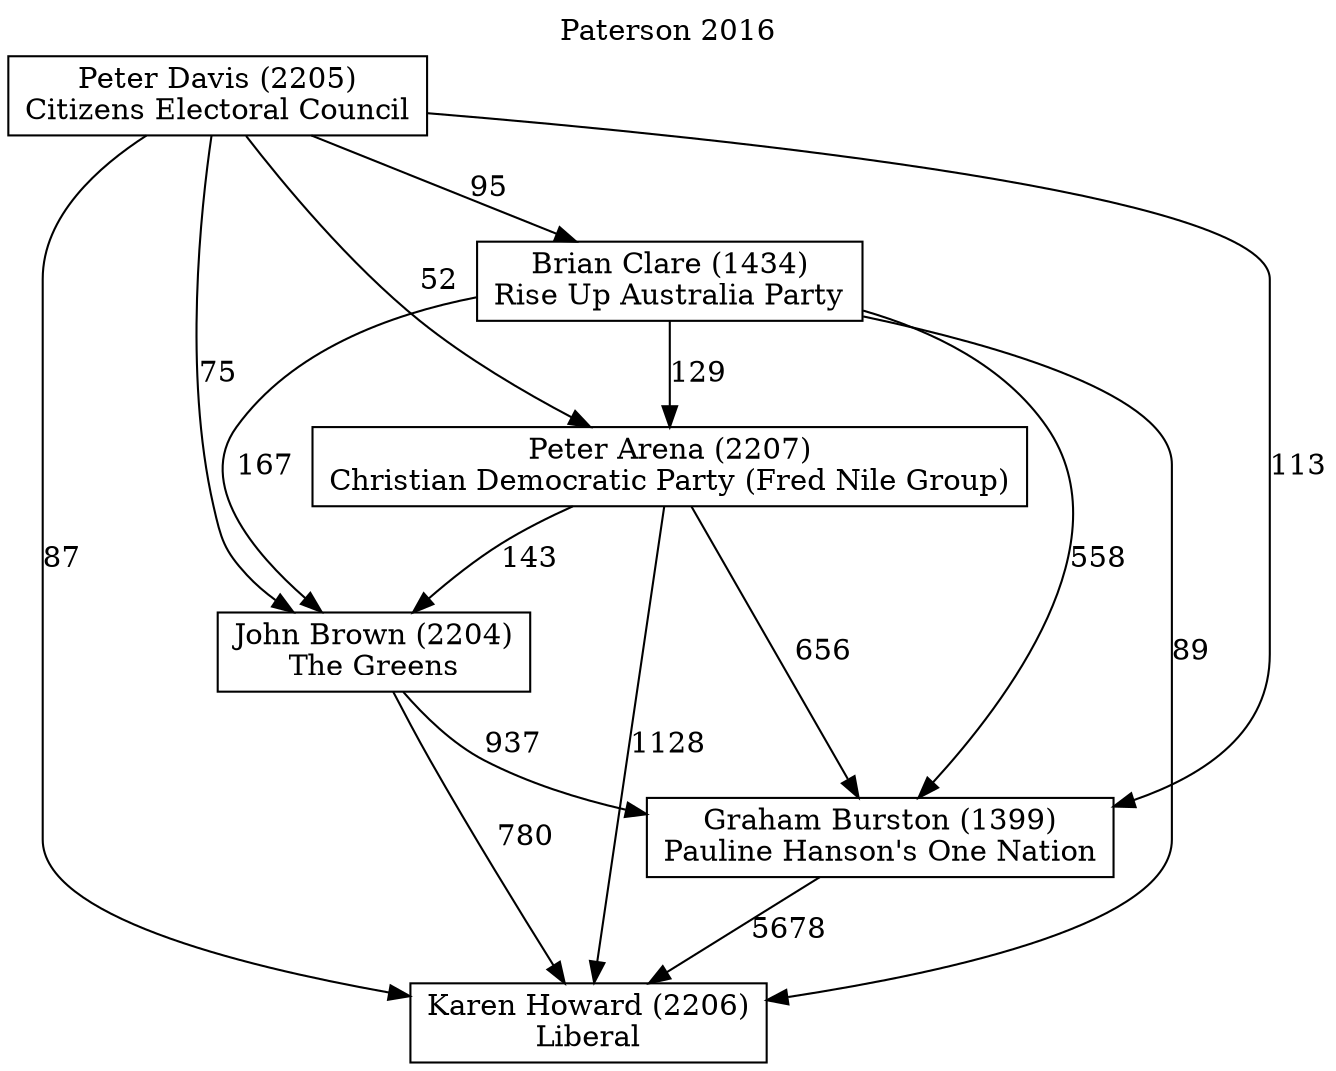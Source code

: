 // House preference flow
digraph "Karen Howard (2206)_Paterson_2016" {
	graph [label="Paterson 2016" labelloc=t mclimit=10]
	node [shape=box]
	"Karen Howard (2206)" [label="Karen Howard (2206)
Liberal"]
	"Graham Burston (1399)" [label="Graham Burston (1399)
Pauline Hanson's One Nation"]
	"John Brown (2204)" [label="John Brown (2204)
The Greens"]
	"Peter Arena (2207)" [label="Peter Arena (2207)
Christian Democratic Party (Fred Nile Group)"]
	"Brian Clare (1434)" [label="Brian Clare (1434)
Rise Up Australia Party"]
	"Peter Davis (2205)" [label="Peter Davis (2205)
Citizens Electoral Council"]
	"Graham Burston (1399)" -> "Karen Howard (2206)" [label=5678]
	"John Brown (2204)" -> "Graham Burston (1399)" [label=937]
	"Peter Arena (2207)" -> "John Brown (2204)" [label=143]
	"Brian Clare (1434)" -> "Peter Arena (2207)" [label=129]
	"Peter Davis (2205)" -> "Brian Clare (1434)" [label=95]
	"John Brown (2204)" -> "Karen Howard (2206)" [label=780]
	"Peter Arena (2207)" -> "Karen Howard (2206)" [label=1128]
	"Brian Clare (1434)" -> "Karen Howard (2206)" [label=89]
	"Peter Davis (2205)" -> "Karen Howard (2206)" [label=87]
	"Peter Davis (2205)" -> "Peter Arena (2207)" [label=52]
	"Brian Clare (1434)" -> "John Brown (2204)" [label=167]
	"Peter Davis (2205)" -> "John Brown (2204)" [label=75]
	"Peter Arena (2207)" -> "Graham Burston (1399)" [label=656]
	"Brian Clare (1434)" -> "Graham Burston (1399)" [label=558]
	"Peter Davis (2205)" -> "Graham Burston (1399)" [label=113]
}
